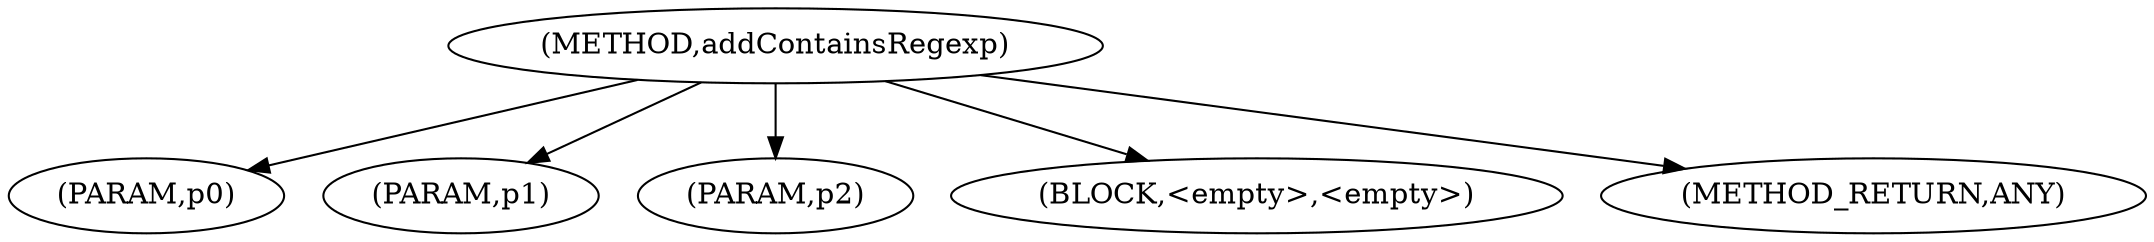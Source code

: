 digraph "addContainsRegexp" {  
"1023" [label = <(METHOD,addContainsRegexp)> ]
"1024" [label = <(PARAM,p0)> ]
"1025" [label = <(PARAM,p1)> ]
"1026" [label = <(PARAM,p2)> ]
"1027" [label = <(BLOCK,&lt;empty&gt;,&lt;empty&gt;)> ]
"1028" [label = <(METHOD_RETURN,ANY)> ]
  "1023" -> "1024" 
  "1023" -> "1025" 
  "1023" -> "1027" 
  "1023" -> "1026" 
  "1023" -> "1028" 
}
